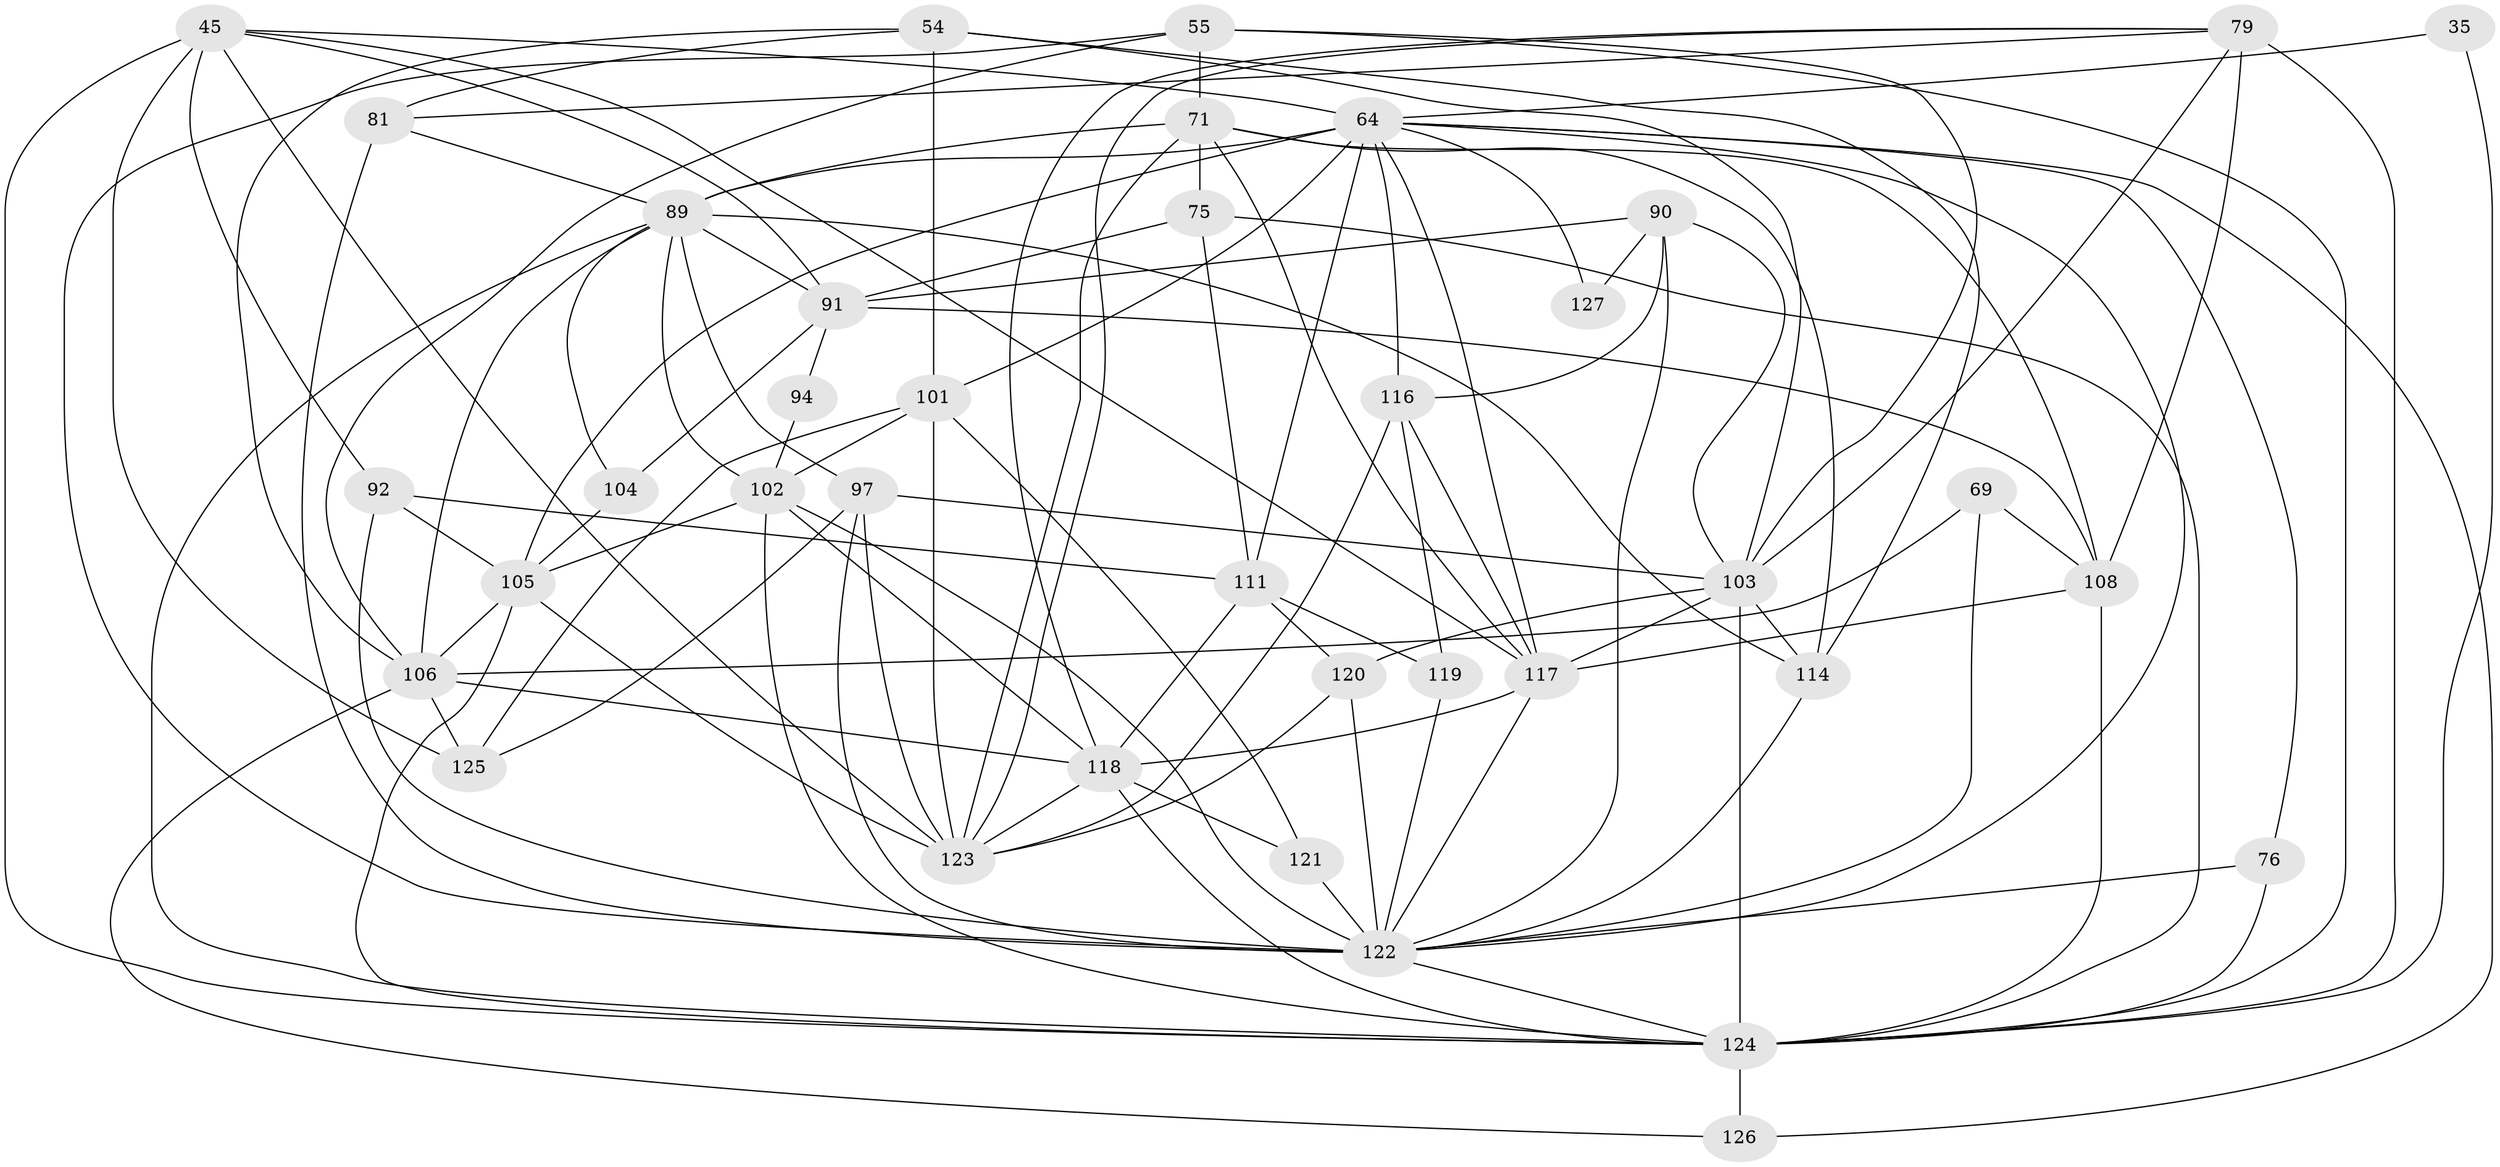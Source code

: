 // original degree distribution, {5: 0.23622047244094488, 3: 0.33070866141732286, 4: 0.2125984251968504, 7: 0.06299212598425197, 2: 0.10236220472440945, 6: 0.05511811023622047}
// Generated by graph-tools (version 1.1) at 2025/53/03/04/25 21:53:19]
// undirected, 38 vertices, 113 edges
graph export_dot {
graph [start="1"]
  node [color=gray90,style=filled];
  35;
  45 [super="+32"];
  54 [super="+50"];
  55;
  64 [super="+8+3+41"];
  69 [super="+52"];
  71 [super="+12+25"];
  75 [super="+10"];
  76;
  79 [super="+31+59"];
  81 [super="+70"];
  89 [super="+78+68+63"];
  90 [super="+80"];
  91 [super="+44"];
  92 [super="+56"];
  94;
  97 [super="+20+95"];
  101 [super="+38+66"];
  102 [super="+49+23"];
  103 [super="+86"];
  104 [super="+36"];
  105 [super="+53+40"];
  106 [super="+22+29+84"];
  108 [super="+57+60"];
  111 [super="+15+87"];
  114 [super="+72+96"];
  116;
  117 [super="+7+113"];
  118 [super="+107+100"];
  119 [super="+14"];
  120;
  121;
  122 [super="+98+74+61"];
  123 [super="+46+82+99"];
  124 [super="+115+28+112"];
  125 [super="+73"];
  126;
  127;
  35 -- 124;
  35 -- 64;
  45 -- 92;
  45 -- 91;
  45 -- 125;
  45 -- 117;
  45 -- 124 [weight=2];
  45 -- 123;
  45 -- 64 [weight=2];
  54 -- 81;
  54 -- 101 [weight=2];
  54 -- 114;
  54 -- 106;
  54 -- 103;
  55 -- 124;
  55 -- 71;
  55 -- 106;
  55 -- 122;
  55 -- 103;
  64 -- 105 [weight=2];
  64 -- 76;
  64 -- 126;
  64 -- 111 [weight=2];
  64 -- 89 [weight=2];
  64 -- 101;
  64 -- 117 [weight=2];
  64 -- 116;
  64 -- 122;
  64 -- 127;
  69 -- 108;
  69 -- 122;
  69 -- 106;
  71 -- 89 [weight=3];
  71 -- 75 [weight=2];
  71 -- 123;
  71 -- 108 [weight=2];
  71 -- 114;
  71 -- 117;
  75 -- 91 [weight=2];
  75 -- 111;
  75 -- 124 [weight=4];
  76 -- 122;
  76 -- 124;
  79 -- 108 [weight=2];
  79 -- 118;
  79 -- 124 [weight=2];
  79 -- 81;
  79 -- 103;
  79 -- 123;
  81 -- 89 [weight=2];
  81 -- 122 [weight=2];
  89 -- 104;
  89 -- 97 [weight=2];
  89 -- 102;
  89 -- 91;
  89 -- 124 [weight=3];
  89 -- 114;
  89 -- 106;
  90 -- 116 [weight=2];
  90 -- 91;
  90 -- 127;
  90 -- 122;
  90 -- 103;
  91 -- 104;
  91 -- 94;
  91 -- 108;
  92 -- 122;
  92 -- 111;
  92 -- 105;
  94 -- 102;
  97 -- 122 [weight=2];
  97 -- 123;
  97 -- 125;
  97 -- 103 [weight=2];
  101 -- 102 [weight=2];
  101 -- 121;
  101 -- 125 [weight=2];
  101 -- 123 [weight=3];
  102 -- 122 [weight=4];
  102 -- 105;
  102 -- 118 [weight=3];
  102 -- 124;
  103 -- 124 [weight=5];
  103 -- 114 [weight=2];
  103 -- 117;
  103 -- 120;
  104 -- 105 [weight=3];
  105 -- 106 [weight=2];
  105 -- 124;
  105 -- 123;
  106 -- 126;
  106 -- 125;
  106 -- 118;
  108 -- 117;
  108 -- 124 [weight=2];
  111 -- 120 [weight=2];
  111 -- 119;
  111 -- 118;
  114 -- 122 [weight=2];
  116 -- 117;
  116 -- 119;
  116 -- 123;
  117 -- 122 [weight=3];
  117 -- 118 [weight=2];
  118 -- 121;
  118 -- 124 [weight=2];
  118 -- 123 [weight=2];
  119 -- 122;
  120 -- 122;
  120 -- 123;
  121 -- 122;
  122 -- 124;
  124 -- 126;
}
